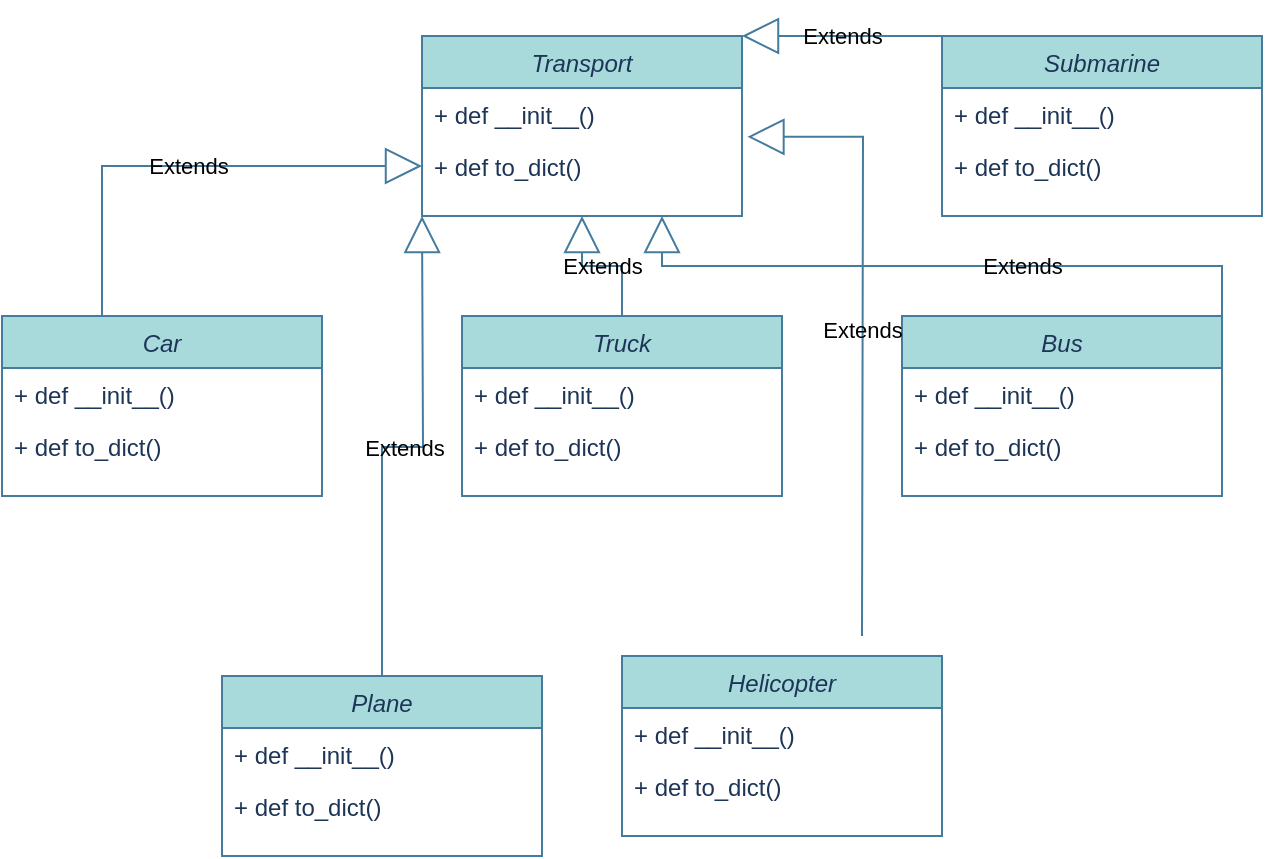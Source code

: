 <mxfile version="24.7.17">
  <diagram id="C5RBs43oDa-KdzZeNtuy" name="Page-1">
    <mxGraphModel dx="1050" dy="478" grid="1" gridSize="10" guides="1" tooltips="1" connect="1" arrows="1" fold="1" page="1" pageScale="1" pageWidth="827" pageHeight="1169" math="0" shadow="0">
      <root>
        <mxCell id="WIyWlLk6GJQsqaUBKTNV-0" />
        <mxCell id="WIyWlLk6GJQsqaUBKTNV-1" parent="WIyWlLk6GJQsqaUBKTNV-0" />
        <mxCell id="zkfFHV4jXpPFQw0GAbJ--0" value="Transport" style="swimlane;fontStyle=2;align=center;verticalAlign=top;childLayout=stackLayout;horizontal=1;startSize=26;horizontalStack=0;resizeParent=1;resizeLast=0;collapsible=1;marginBottom=0;rounded=0;shadow=0;strokeWidth=1;labelBackgroundColor=none;fillColor=#A8DADC;strokeColor=#457B9D;fontColor=#1D3557;" parent="WIyWlLk6GJQsqaUBKTNV-1" vertex="1">
          <mxGeometry x="320" y="110" width="160" height="90" as="geometry">
            <mxRectangle x="320" y="110" width="160" height="26" as="alternateBounds" />
          </mxGeometry>
        </mxCell>
        <mxCell id="zkfFHV4jXpPFQw0GAbJ--1" value="+ def __init__()" style="text;align=left;verticalAlign=top;spacingLeft=4;spacingRight=4;overflow=hidden;rotatable=0;points=[[0,0.5],[1,0.5]];portConstraint=eastwest;labelBackgroundColor=none;fontColor=#1D3557;" parent="zkfFHV4jXpPFQw0GAbJ--0" vertex="1">
          <mxGeometry y="26" width="160" height="26" as="geometry" />
        </mxCell>
        <mxCell id="zkfFHV4jXpPFQw0GAbJ--2" value="+ def to_dict()" style="text;align=left;verticalAlign=top;spacingLeft=4;spacingRight=4;overflow=hidden;rotatable=0;points=[[0,0.5],[1,0.5]];portConstraint=eastwest;rounded=0;shadow=0;html=0;labelBackgroundColor=none;fontColor=#1D3557;" parent="zkfFHV4jXpPFQw0GAbJ--0" vertex="1">
          <mxGeometry y="52" width="160" height="26" as="geometry" />
        </mxCell>
        <mxCell id="Ane0U11GFMjYGT3cZ7hx-1" value="Car" style="swimlane;fontStyle=2;align=center;verticalAlign=top;childLayout=stackLayout;horizontal=1;startSize=26;horizontalStack=0;resizeParent=1;resizeLast=0;collapsible=1;marginBottom=0;rounded=0;shadow=0;strokeWidth=1;labelBackgroundColor=none;fillColor=#A8DADC;strokeColor=#457B9D;fontColor=#1D3557;" vertex="1" parent="WIyWlLk6GJQsqaUBKTNV-1">
          <mxGeometry x="110" y="250" width="160" height="90" as="geometry">
            <mxRectangle x="320" y="110" width="160" height="26" as="alternateBounds" />
          </mxGeometry>
        </mxCell>
        <mxCell id="Ane0U11GFMjYGT3cZ7hx-2" value="+ def __init__()" style="text;align=left;verticalAlign=top;spacingLeft=4;spacingRight=4;overflow=hidden;rotatable=0;points=[[0,0.5],[1,0.5]];portConstraint=eastwest;labelBackgroundColor=none;fontColor=#1D3557;" vertex="1" parent="Ane0U11GFMjYGT3cZ7hx-1">
          <mxGeometry y="26" width="160" height="26" as="geometry" />
        </mxCell>
        <mxCell id="Ane0U11GFMjYGT3cZ7hx-3" value="+ def to_dict()" style="text;align=left;verticalAlign=top;spacingLeft=4;spacingRight=4;overflow=hidden;rotatable=0;points=[[0,0.5],[1,0.5]];portConstraint=eastwest;rounded=0;shadow=0;html=0;labelBackgroundColor=none;fontColor=#1D3557;" vertex="1" parent="Ane0U11GFMjYGT3cZ7hx-1">
          <mxGeometry y="52" width="160" height="26" as="geometry" />
        </mxCell>
        <mxCell id="Ane0U11GFMjYGT3cZ7hx-4" value="Truck" style="swimlane;fontStyle=2;align=center;verticalAlign=top;childLayout=stackLayout;horizontal=1;startSize=26;horizontalStack=0;resizeParent=1;resizeLast=0;collapsible=1;marginBottom=0;rounded=0;shadow=0;strokeWidth=1;labelBackgroundColor=none;fillColor=#A8DADC;strokeColor=#457B9D;fontColor=#1D3557;" vertex="1" parent="WIyWlLk6GJQsqaUBKTNV-1">
          <mxGeometry x="340" y="250" width="160" height="90" as="geometry">
            <mxRectangle x="320" y="110" width="160" height="26" as="alternateBounds" />
          </mxGeometry>
        </mxCell>
        <mxCell id="Ane0U11GFMjYGT3cZ7hx-5" value="+ def __init__()" style="text;align=left;verticalAlign=top;spacingLeft=4;spacingRight=4;overflow=hidden;rotatable=0;points=[[0,0.5],[1,0.5]];portConstraint=eastwest;labelBackgroundColor=none;fontColor=#1D3557;" vertex="1" parent="Ane0U11GFMjYGT3cZ7hx-4">
          <mxGeometry y="26" width="160" height="26" as="geometry" />
        </mxCell>
        <mxCell id="Ane0U11GFMjYGT3cZ7hx-6" value="+ def to_dict()" style="text;align=left;verticalAlign=top;spacingLeft=4;spacingRight=4;overflow=hidden;rotatable=0;points=[[0,0.5],[1,0.5]];portConstraint=eastwest;rounded=0;shadow=0;html=0;labelBackgroundColor=none;fontColor=#1D3557;" vertex="1" parent="Ane0U11GFMjYGT3cZ7hx-4">
          <mxGeometry y="52" width="160" height="26" as="geometry" />
        </mxCell>
        <mxCell id="Ane0U11GFMjYGT3cZ7hx-7" value="Bus" style="swimlane;fontStyle=2;align=center;verticalAlign=top;childLayout=stackLayout;horizontal=1;startSize=26;horizontalStack=0;resizeParent=1;resizeLast=0;collapsible=1;marginBottom=0;rounded=0;shadow=0;strokeWidth=1;labelBackgroundColor=none;fillColor=#A8DADC;strokeColor=#457B9D;fontColor=#1D3557;" vertex="1" parent="WIyWlLk6GJQsqaUBKTNV-1">
          <mxGeometry x="560" y="250" width="160" height="90" as="geometry">
            <mxRectangle x="320" y="110" width="160" height="26" as="alternateBounds" />
          </mxGeometry>
        </mxCell>
        <mxCell id="Ane0U11GFMjYGT3cZ7hx-8" value="+ def __init__()" style="text;align=left;verticalAlign=top;spacingLeft=4;spacingRight=4;overflow=hidden;rotatable=0;points=[[0,0.5],[1,0.5]];portConstraint=eastwest;labelBackgroundColor=none;fontColor=#1D3557;" vertex="1" parent="Ane0U11GFMjYGT3cZ7hx-7">
          <mxGeometry y="26" width="160" height="26" as="geometry" />
        </mxCell>
        <mxCell id="Ane0U11GFMjYGT3cZ7hx-9" value="+ def to_dict()" style="text;align=left;verticalAlign=top;spacingLeft=4;spacingRight=4;overflow=hidden;rotatable=0;points=[[0,0.5],[1,0.5]];portConstraint=eastwest;rounded=0;shadow=0;html=0;labelBackgroundColor=none;fontColor=#1D3557;" vertex="1" parent="Ane0U11GFMjYGT3cZ7hx-7">
          <mxGeometry y="52" width="160" height="26" as="geometry" />
        </mxCell>
        <mxCell id="Ane0U11GFMjYGT3cZ7hx-10" value="Plane" style="swimlane;fontStyle=2;align=center;verticalAlign=top;childLayout=stackLayout;horizontal=1;startSize=26;horizontalStack=0;resizeParent=1;resizeLast=0;collapsible=1;marginBottom=0;rounded=0;shadow=0;strokeWidth=1;labelBackgroundColor=none;fillColor=#A8DADC;strokeColor=#457B9D;fontColor=#1D3557;" vertex="1" parent="WIyWlLk6GJQsqaUBKTNV-1">
          <mxGeometry x="220" y="430" width="160" height="90" as="geometry">
            <mxRectangle x="320" y="110" width="160" height="26" as="alternateBounds" />
          </mxGeometry>
        </mxCell>
        <mxCell id="Ane0U11GFMjYGT3cZ7hx-11" value="+ def __init__()" style="text;align=left;verticalAlign=top;spacingLeft=4;spacingRight=4;overflow=hidden;rotatable=0;points=[[0,0.5],[1,0.5]];portConstraint=eastwest;labelBackgroundColor=none;fontColor=#1D3557;" vertex="1" parent="Ane0U11GFMjYGT3cZ7hx-10">
          <mxGeometry y="26" width="160" height="26" as="geometry" />
        </mxCell>
        <mxCell id="Ane0U11GFMjYGT3cZ7hx-12" value="+ def to_dict()" style="text;align=left;verticalAlign=top;spacingLeft=4;spacingRight=4;overflow=hidden;rotatable=0;points=[[0,0.5],[1,0.5]];portConstraint=eastwest;rounded=0;shadow=0;html=0;labelBackgroundColor=none;fontColor=#1D3557;" vertex="1" parent="Ane0U11GFMjYGT3cZ7hx-10">
          <mxGeometry y="52" width="160" height="26" as="geometry" />
        </mxCell>
        <mxCell id="Ane0U11GFMjYGT3cZ7hx-13" value="Helicopter" style="swimlane;fontStyle=2;align=center;verticalAlign=top;childLayout=stackLayout;horizontal=1;startSize=26;horizontalStack=0;resizeParent=1;resizeLast=0;collapsible=1;marginBottom=0;rounded=0;shadow=0;strokeWidth=1;labelBackgroundColor=none;fillColor=#A8DADC;strokeColor=#457B9D;fontColor=#1D3557;" vertex="1" parent="WIyWlLk6GJQsqaUBKTNV-1">
          <mxGeometry x="420" y="420" width="160" height="90" as="geometry">
            <mxRectangle x="320" y="110" width="160" height="26" as="alternateBounds" />
          </mxGeometry>
        </mxCell>
        <mxCell id="Ane0U11GFMjYGT3cZ7hx-14" value="+ def __init__()" style="text;align=left;verticalAlign=top;spacingLeft=4;spacingRight=4;overflow=hidden;rotatable=0;points=[[0,0.5],[1,0.5]];portConstraint=eastwest;labelBackgroundColor=none;fontColor=#1D3557;" vertex="1" parent="Ane0U11GFMjYGT3cZ7hx-13">
          <mxGeometry y="26" width="160" height="26" as="geometry" />
        </mxCell>
        <mxCell id="Ane0U11GFMjYGT3cZ7hx-15" value="+ def to_dict()" style="text;align=left;verticalAlign=top;spacingLeft=4;spacingRight=4;overflow=hidden;rotatable=0;points=[[0,0.5],[1,0.5]];portConstraint=eastwest;rounded=0;shadow=0;html=0;labelBackgroundColor=none;fontColor=#1D3557;" vertex="1" parent="Ane0U11GFMjYGT3cZ7hx-13">
          <mxGeometry y="52" width="160" height="26" as="geometry" />
        </mxCell>
        <mxCell id="Ane0U11GFMjYGT3cZ7hx-16" value="Submarine" style="swimlane;fontStyle=2;align=center;verticalAlign=top;childLayout=stackLayout;horizontal=1;startSize=26;horizontalStack=0;resizeParent=1;resizeLast=0;collapsible=1;marginBottom=0;rounded=0;shadow=0;strokeWidth=1;labelBackgroundColor=none;fillColor=#A8DADC;strokeColor=#457B9D;fontColor=#1D3557;" vertex="1" parent="WIyWlLk6GJQsqaUBKTNV-1">
          <mxGeometry x="580" y="110" width="160" height="90" as="geometry">
            <mxRectangle x="320" y="110" width="160" height="26" as="alternateBounds" />
          </mxGeometry>
        </mxCell>
        <mxCell id="Ane0U11GFMjYGT3cZ7hx-17" value="+ def __init__()" style="text;align=left;verticalAlign=top;spacingLeft=4;spacingRight=4;overflow=hidden;rotatable=0;points=[[0,0.5],[1,0.5]];portConstraint=eastwest;labelBackgroundColor=none;fontColor=#1D3557;" vertex="1" parent="Ane0U11GFMjYGT3cZ7hx-16">
          <mxGeometry y="26" width="160" height="26" as="geometry" />
        </mxCell>
        <mxCell id="Ane0U11GFMjYGT3cZ7hx-18" value="+ def to_dict()" style="text;align=left;verticalAlign=top;spacingLeft=4;spacingRight=4;overflow=hidden;rotatable=0;points=[[0,0.5],[1,0.5]];portConstraint=eastwest;rounded=0;shadow=0;html=0;labelBackgroundColor=none;fontColor=#1D3557;" vertex="1" parent="Ane0U11GFMjYGT3cZ7hx-16">
          <mxGeometry y="52" width="160" height="26" as="geometry" />
        </mxCell>
        <mxCell id="Ane0U11GFMjYGT3cZ7hx-20" value="Extends" style="endArrow=block;endSize=16;endFill=0;html=1;rounded=0;exitX=0.5;exitY=0;exitDx=0;exitDy=0;edgeStyle=orthogonalEdgeStyle;labelBackgroundColor=none;strokeColor=#457B9D;fontColor=default;" edge="1" parent="WIyWlLk6GJQsqaUBKTNV-1" source="Ane0U11GFMjYGT3cZ7hx-10">
          <mxGeometry width="160" relative="1" as="geometry">
            <mxPoint x="240" y="370" as="sourcePoint" />
            <mxPoint x="320" y="200" as="targetPoint" />
          </mxGeometry>
        </mxCell>
        <mxCell id="Ane0U11GFMjYGT3cZ7hx-22" value="Extends" style="endArrow=block;endSize=16;endFill=0;html=1;rounded=0;exitX=0.5;exitY=0;exitDx=0;exitDy=0;edgeStyle=orthogonalEdgeStyle;entryX=0;entryY=0.5;entryDx=0;entryDy=0;labelBackgroundColor=none;strokeColor=#457B9D;fontColor=default;" edge="1" parent="WIyWlLk6GJQsqaUBKTNV-1" target="zkfFHV4jXpPFQw0GAbJ--2">
          <mxGeometry width="160" relative="1" as="geometry">
            <mxPoint x="160" y="250" as="sourcePoint" />
            <mxPoint x="290" y="199" as="targetPoint" />
            <Array as="points">
              <mxPoint x="160" y="175" />
            </Array>
          </mxGeometry>
        </mxCell>
        <mxCell id="Ane0U11GFMjYGT3cZ7hx-23" value="Extends" style="endArrow=block;endSize=16;endFill=0;html=1;rounded=0;entryX=0.5;entryY=1;entryDx=0;entryDy=0;exitX=0.5;exitY=0;exitDx=0;exitDy=0;edgeStyle=orthogonalEdgeStyle;labelBackgroundColor=none;strokeColor=#457B9D;fontColor=default;" edge="1" parent="WIyWlLk6GJQsqaUBKTNV-1" source="Ane0U11GFMjYGT3cZ7hx-4" target="zkfFHV4jXpPFQw0GAbJ--0">
          <mxGeometry width="160" relative="1" as="geometry">
            <mxPoint x="330" y="240" as="sourcePoint" />
            <mxPoint x="490" y="240" as="targetPoint" />
          </mxGeometry>
        </mxCell>
        <mxCell id="Ane0U11GFMjYGT3cZ7hx-24" value="Extends" style="endArrow=block;endSize=16;endFill=0;html=1;rounded=0;entryX=1;entryY=0;entryDx=0;entryDy=0;exitX=0;exitY=0;exitDx=0;exitDy=0;labelBackgroundColor=none;strokeColor=#457B9D;fontColor=default;" edge="1" parent="WIyWlLk6GJQsqaUBKTNV-1" source="Ane0U11GFMjYGT3cZ7hx-16" target="zkfFHV4jXpPFQw0GAbJ--0">
          <mxGeometry width="160" relative="1" as="geometry">
            <mxPoint x="460" y="100" as="sourcePoint" />
            <mxPoint x="620" y="100" as="targetPoint" />
          </mxGeometry>
        </mxCell>
        <mxCell id="Ane0U11GFMjYGT3cZ7hx-25" value="Extends" style="endArrow=block;endSize=16;endFill=0;html=1;rounded=0;entryX=1.017;entryY=-0.062;entryDx=0;entryDy=0;edgeStyle=orthogonalEdgeStyle;entryPerimeter=0;labelBackgroundColor=none;strokeColor=#457B9D;fontColor=default;" edge="1" parent="WIyWlLk6GJQsqaUBKTNV-1" target="zkfFHV4jXpPFQw0GAbJ--2">
          <mxGeometry width="160" relative="1" as="geometry">
            <mxPoint x="540" y="410" as="sourcePoint" />
            <mxPoint x="520.25" y="199.5" as="targetPoint" />
            <mxPoint as="offset" />
          </mxGeometry>
        </mxCell>
        <mxCell id="Ane0U11GFMjYGT3cZ7hx-27" value="Extends" style="endArrow=block;endSize=16;endFill=0;html=1;rounded=0;edgeStyle=orthogonalEdgeStyle;entryX=0.75;entryY=1;entryDx=0;entryDy=0;exitX=0.5;exitY=0;exitDx=0;exitDy=0;labelBackgroundColor=none;strokeColor=#457B9D;fontColor=default;" edge="1" parent="WIyWlLk6GJQsqaUBKTNV-1" source="Ane0U11GFMjYGT3cZ7hx-7" target="zkfFHV4jXpPFQw0GAbJ--0">
          <mxGeometry width="160" relative="1" as="geometry">
            <mxPoint x="540" y="230" as="sourcePoint" />
            <mxPoint x="700" y="230" as="targetPoint" />
            <Array as="points">
              <mxPoint x="720" y="250" />
              <mxPoint x="720" y="225" />
              <mxPoint x="440" y="225" />
            </Array>
          </mxGeometry>
        </mxCell>
      </root>
    </mxGraphModel>
  </diagram>
</mxfile>
